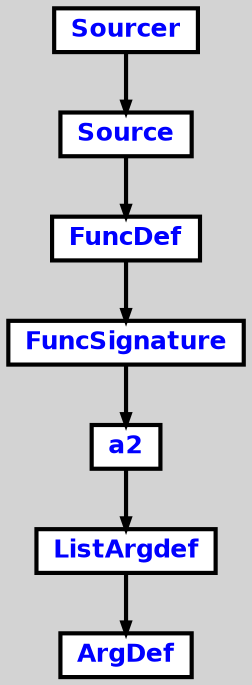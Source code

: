 digraph {

	ordering=out;
	ranksep=.4;
	bgcolor="lightgrey";  node [shape=box, fixedsize=false, fontsize=12, fontname="Helvetica-bold", fontcolor="blue"
	width=.25, height=.25, color="black", fillcolor="white", style="filled, solid, bold"];

	edge [arrowsize=.5, color="black", style="bold"]

	n00000231E773C890[label="Sourcer"]
	n00000231E773C758[label="Source"]
	n00000231E773C620[label="FuncDef"]
	n00000231E773C3B0[label="FuncSignature"]
	n00000231E773C4E8[label="a2"]
	n00000231E773C278[label="ListArgdef"]
	n00000231E773B648[label="ArgDef"]

		n00000231E773C890 -> n00000231E773C758		// Sourcer -> Source
		n00000231E773C758 -> n00000231E773C620		// Source -> FuncDef
		n00000231E773C620 -> n00000231E773C3B0		// FuncDef -> FuncSignature
		n00000231E773C3B0 -> n00000231E773C4E8		// FuncSignature -> a2
		n00000231E773C4E8 -> n00000231E773C278		// a2 -> ListArgdef
		n00000231E773C278 -> n00000231E773B648		// ListArgdef -> ArgDef

}